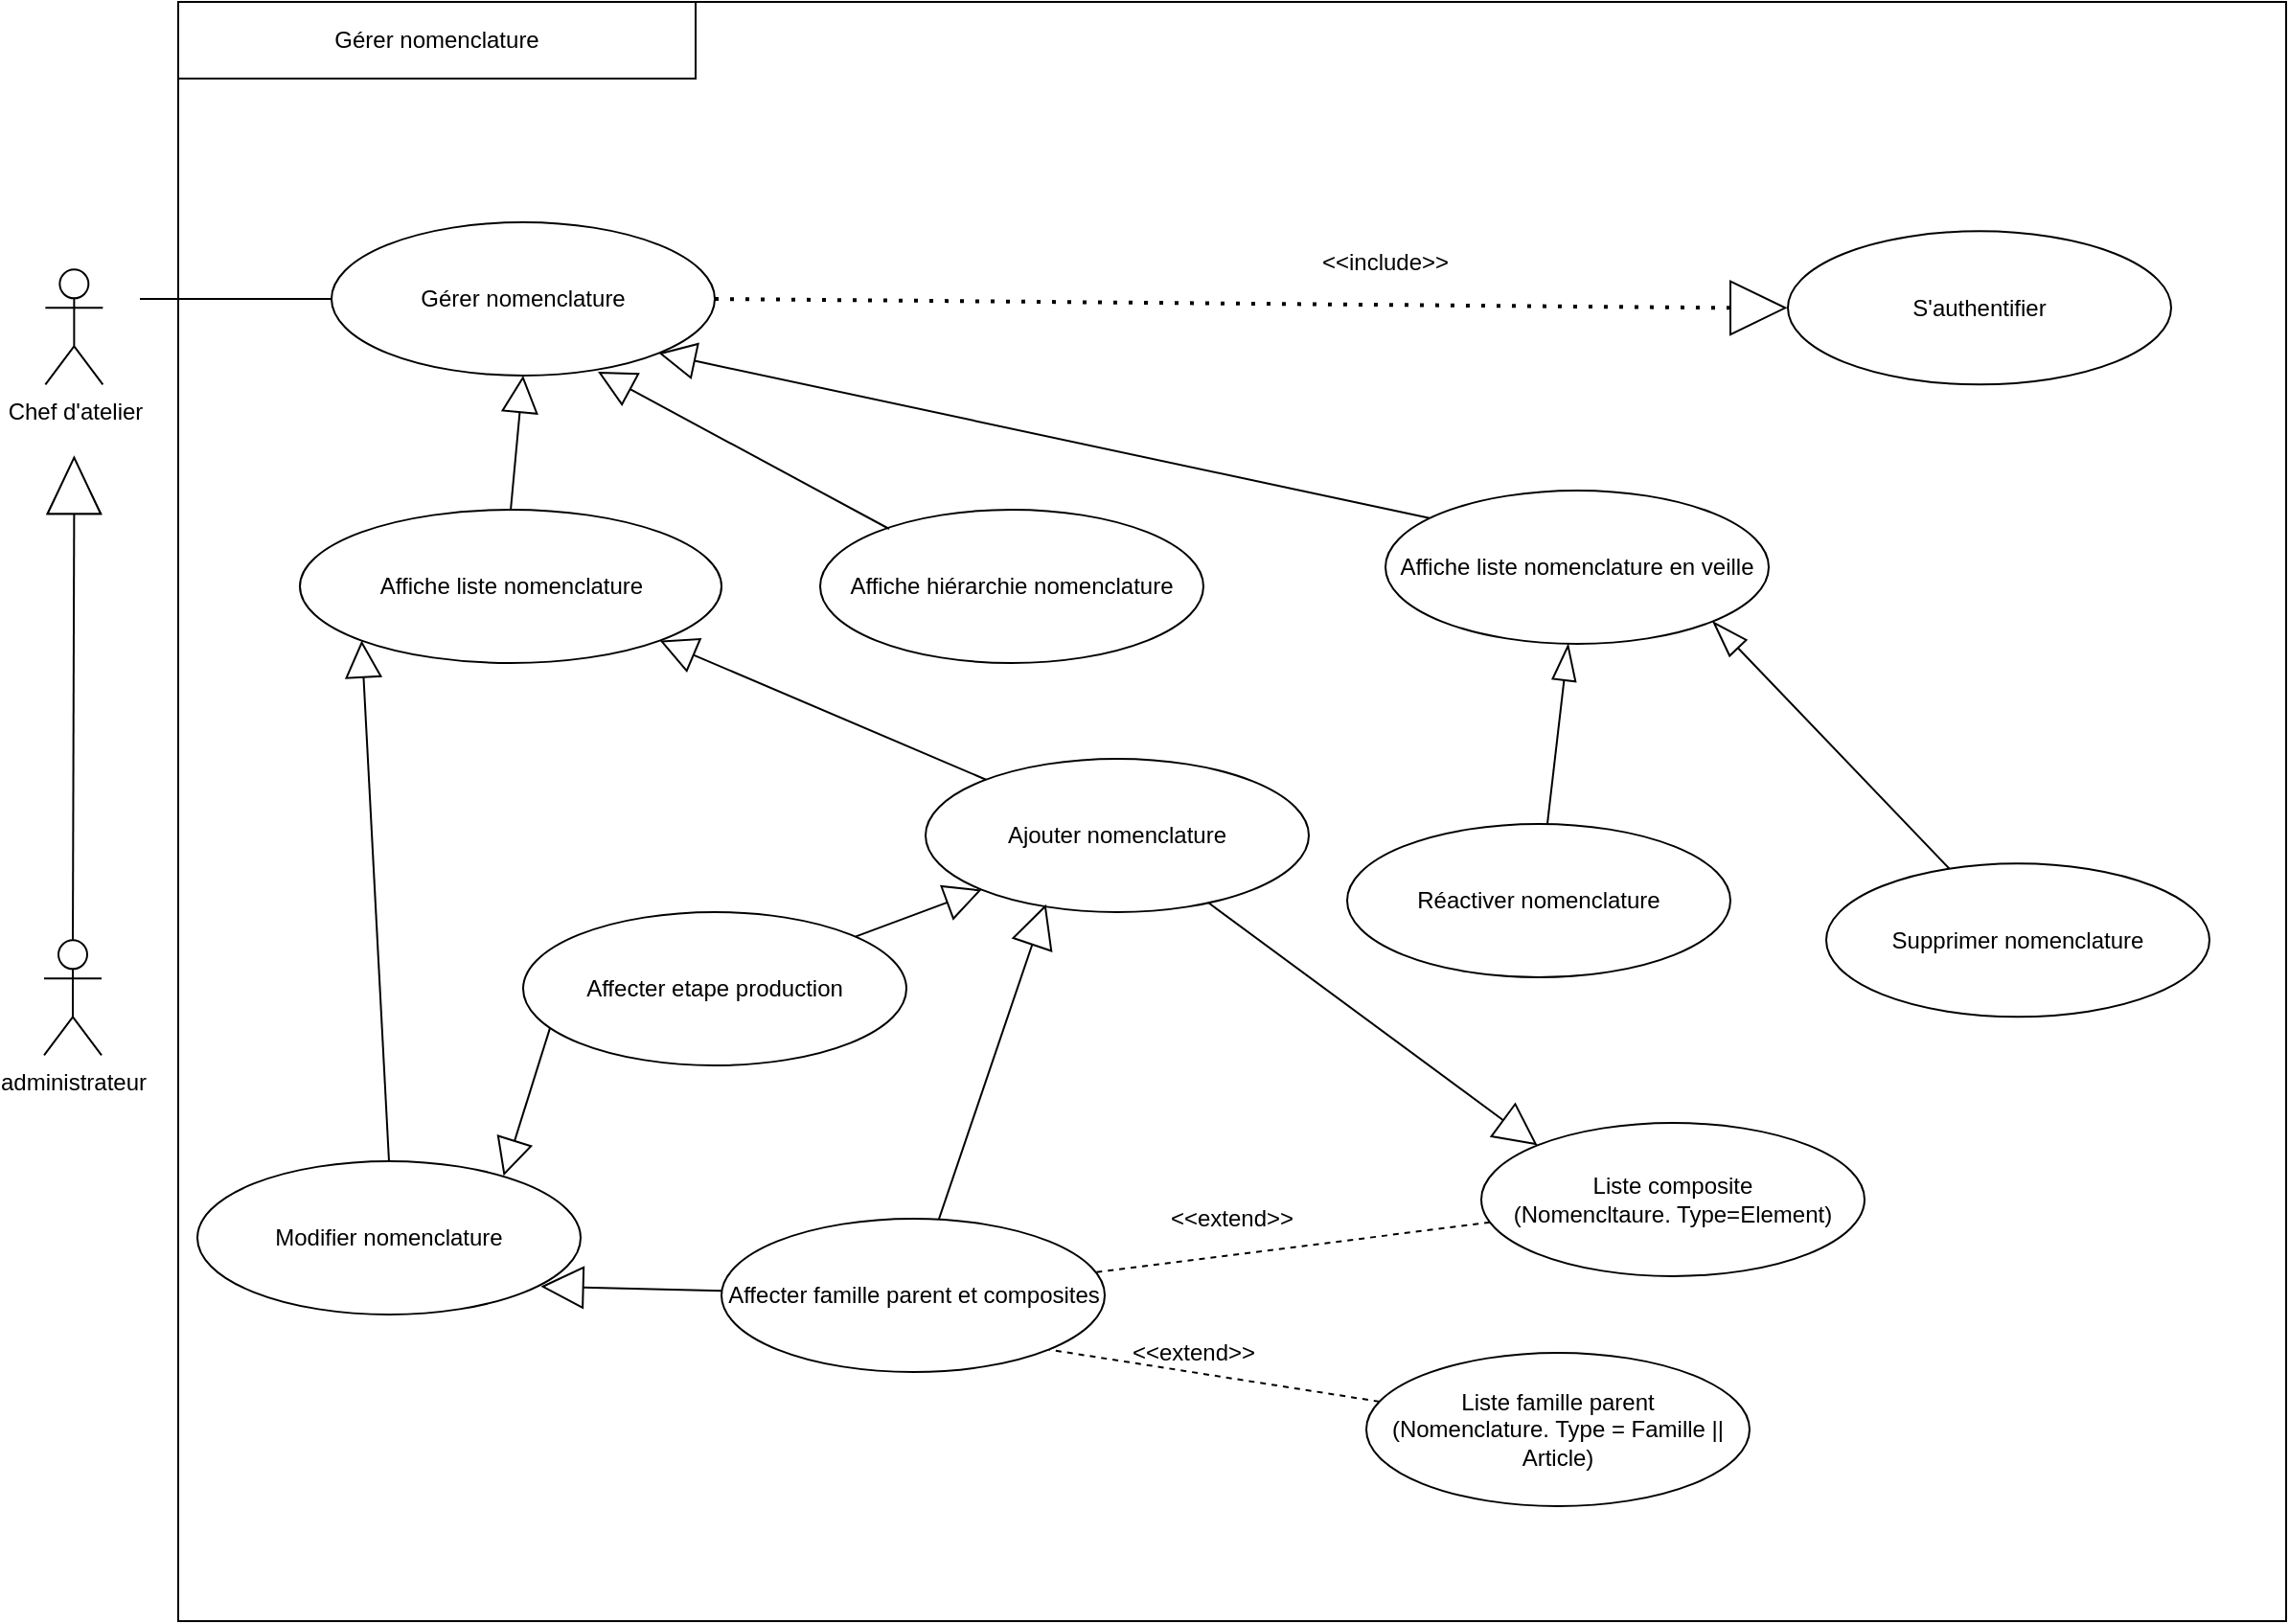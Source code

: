 <mxfile version="21.3.6" type="gitlab">
  <diagram name="Page-1" id="KVWeqL-EI9BCyQa8WPA-">
    <mxGraphModel dx="2449" dy="927" grid="1" gridSize="10" guides="1" tooltips="1" connect="1" arrows="1" fold="1" page="1" pageScale="1" pageWidth="827" pageHeight="1169" math="0" shadow="0">
      <root>
        <mxCell id="0" />
        <mxCell id="1" parent="0" />
        <mxCell id="Gi7Y1uuQ8ngbOhWbNbQB-1" value="" style="rounded=0;whiteSpace=wrap;html=1;" parent="1" vertex="1">
          <mxGeometry x="-70" y="115" width="1100" height="845" as="geometry" />
        </mxCell>
        <mxCell id="Gi7Y1uuQ8ngbOhWbNbQB-2" value="Chef d&#39;atelier" style="shape=umlActor;verticalLabelPosition=bottom;verticalAlign=top;html=1;outlineConnect=0;" parent="1" vertex="1">
          <mxGeometry x="-139.32" y="254.66" width="30" height="60" as="geometry" />
        </mxCell>
        <mxCell id="Gi7Y1uuQ8ngbOhWbNbQB-3" value="administrateur" style="shape=umlActor;verticalLabelPosition=bottom;verticalAlign=top;html=1;outlineConnect=0;" parent="1" vertex="1">
          <mxGeometry x="-140" y="604.66" width="30" height="60" as="geometry" />
        </mxCell>
        <mxCell id="Gi7Y1uuQ8ngbOhWbNbQB-4" value="Gérer nomenclature" style="ellipse;whiteSpace=wrap;html=1;" parent="1" vertex="1">
          <mxGeometry x="10" y="230" width="200" height="80" as="geometry" />
        </mxCell>
        <mxCell id="Gi7Y1uuQ8ngbOhWbNbQB-5" value="" style="endArrow=none;html=1;rounded=0;entryX=0;entryY=0.5;entryDx=0;entryDy=0;" parent="1" target="Gi7Y1uuQ8ngbOhWbNbQB-4" edge="1">
          <mxGeometry width="50" height="50" relative="1" as="geometry">
            <mxPoint x="-90" y="270" as="sourcePoint" />
            <mxPoint x="530" y="560" as="targetPoint" />
          </mxGeometry>
        </mxCell>
        <mxCell id="Gi7Y1uuQ8ngbOhWbNbQB-6" value="S&#39;authentifier" style="ellipse;whiteSpace=wrap;html=1;" parent="1" vertex="1">
          <mxGeometry x="770" y="234.66" width="200" height="80" as="geometry" />
        </mxCell>
        <mxCell id="Gi7Y1uuQ8ngbOhWbNbQB-7" value="Affiche liste nomenclature" style="ellipse;whiteSpace=wrap;html=1;" parent="1" vertex="1">
          <mxGeometry x="-6.49" y="380" width="220" height="80" as="geometry" />
        </mxCell>
        <mxCell id="Gi7Y1uuQ8ngbOhWbNbQB-8" value="" style="triangle;whiteSpace=wrap;html=1;rotation=-90;" parent="1" vertex="1">
          <mxGeometry x="-138.64" y="353.97" width="28.64" height="27.71" as="geometry" />
        </mxCell>
        <mxCell id="Gi7Y1uuQ8ngbOhWbNbQB-9" value="" style="endArrow=none;html=1;rounded=0;exitX=0.5;exitY=0;exitDx=0;exitDy=0;exitPerimeter=0;entryX=0;entryY=0.5;entryDx=0;entryDy=0;" parent="1" source="Gi7Y1uuQ8ngbOhWbNbQB-3" target="Gi7Y1uuQ8ngbOhWbNbQB-8" edge="1">
          <mxGeometry width="50" height="50" relative="1" as="geometry">
            <mxPoint x="260.68" y="414.66" as="sourcePoint" />
            <mxPoint x="310.68" y="364.66" as="targetPoint" />
          </mxGeometry>
        </mxCell>
        <mxCell id="Gi7Y1uuQ8ngbOhWbNbQB-10" value="" style="triangle;whiteSpace=wrap;html=1;rotation=-90;" parent="1" vertex="1">
          <mxGeometry x="-138.98" y="353.63" width="29.32" height="27.71" as="geometry" />
        </mxCell>
        <mxCell id="Gi7Y1uuQ8ngbOhWbNbQB-13" value="Modifier nomenclature" style="ellipse;whiteSpace=wrap;html=1;" parent="1" vertex="1">
          <mxGeometry x="-60" y="720" width="200" height="80" as="geometry" />
        </mxCell>
        <mxCell id="Gi7Y1uuQ8ngbOhWbNbQB-14" value="" style="endArrow=none;dashed=1;html=1;dashPattern=1 3;strokeWidth=2;rounded=0;exitX=1;exitY=0.5;exitDx=0;exitDy=0;entryX=0;entryY=0.5;entryDx=0;entryDy=0;" parent="1" source="Gi7Y1uuQ8ngbOhWbNbQB-4" target="Gi7Y1uuQ8ngbOhWbNbQB-15" edge="1">
          <mxGeometry width="50" height="50" relative="1" as="geometry">
            <mxPoint x="340" y="510" as="sourcePoint" />
            <mxPoint x="390" y="460" as="targetPoint" />
          </mxGeometry>
        </mxCell>
        <mxCell id="Gi7Y1uuQ8ngbOhWbNbQB-15" value="" style="triangle;whiteSpace=wrap;html=1;rotation=0;" parent="1" vertex="1">
          <mxGeometry x="740" y="260.81" width="28.64" height="27.71" as="geometry" />
        </mxCell>
        <mxCell id="Gi7Y1uuQ8ngbOhWbNbQB-16" value="&amp;lt;&amp;lt;include&amp;gt;&amp;gt;" style="text;html=1;strokeColor=none;fillColor=none;align=center;verticalAlign=middle;whiteSpace=wrap;rounded=0;" parent="1" vertex="1">
          <mxGeometry x="540" y="240.81" width="40" height="20" as="geometry" />
        </mxCell>
        <mxCell id="Gi7Y1uuQ8ngbOhWbNbQB-18" value="Gérer nomenclature" style="rounded=0;whiteSpace=wrap;html=1;" parent="1" vertex="1">
          <mxGeometry x="-70" y="115" width="270" height="40" as="geometry" />
        </mxCell>
        <mxCell id="Gi7Y1uuQ8ngbOhWbNbQB-20" value="Affiche hiérarchie nomenclature" style="ellipse;whiteSpace=wrap;html=1;" parent="1" vertex="1">
          <mxGeometry x="265" y="380" width="200" height="80" as="geometry" />
        </mxCell>
        <mxCell id="Gi7Y1uuQ8ngbOhWbNbQB-27" value="Affiche liste nomenclature en veille" style="ellipse;whiteSpace=wrap;html=1;" parent="1" vertex="1">
          <mxGeometry x="560" y="370" width="200" height="80" as="geometry" />
        </mxCell>
        <mxCell id="zloInz4adu0LCWYEcddu-4" style="rounded=0;orthogonalLoop=1;jettySize=auto;html=1;entryX=1;entryY=1;entryDx=0;entryDy=0;endArrow=block;endFill=0;endSize=17;" parent="1" source="Gi7Y1uuQ8ngbOhWbNbQB-31" target="Gi7Y1uuQ8ngbOhWbNbQB-7" edge="1">
          <mxGeometry relative="1" as="geometry" />
        </mxCell>
        <mxCell id="KQuSro2hSxSw8wbN8FYF-13" style="rounded=0;orthogonalLoop=1;jettySize=auto;html=1;entryX=0;entryY=0;entryDx=0;entryDy=0;endArrow=block;endFill=0;endSize=20;" edge="1" parent="1" source="Gi7Y1uuQ8ngbOhWbNbQB-31" target="KQuSro2hSxSw8wbN8FYF-2">
          <mxGeometry relative="1" as="geometry" />
        </mxCell>
        <mxCell id="Gi7Y1uuQ8ngbOhWbNbQB-31" value="Ajouter nomenclature" style="ellipse;whiteSpace=wrap;html=1;" parent="1" vertex="1">
          <mxGeometry x="320" y="510" width="200" height="80" as="geometry" />
        </mxCell>
        <mxCell id="KQuSro2hSxSw8wbN8FYF-6" style="rounded=0;orthogonalLoop=1;jettySize=auto;html=1;entryX=1;entryY=1;entryDx=0;entryDy=0;dashed=1;endSize=9;endArrow=none;endFill=0;" edge="1" parent="1" source="Gi7Y1uuQ8ngbOhWbNbQB-37" target="KQuSro2hSxSw8wbN8FYF-4">
          <mxGeometry relative="1" as="geometry" />
        </mxCell>
        <mxCell id="Gi7Y1uuQ8ngbOhWbNbQB-37" value="Liste famille parent&lt;br&gt;(Nomenclature. Type = Famille || Article)" style="ellipse;whiteSpace=wrap;html=1;" parent="1" vertex="1">
          <mxGeometry x="550" y="820" width="200" height="80" as="geometry" />
        </mxCell>
        <mxCell id="zloInz4adu0LCWYEcddu-8" style="rounded=0;orthogonalLoop=1;jettySize=auto;html=1;endArrow=blockThin;endFill=0;endSize=17;" parent="1" source="Gi7Y1uuQ8ngbOhWbNbQB-46" target="Gi7Y1uuQ8ngbOhWbNbQB-27" edge="1">
          <mxGeometry relative="1" as="geometry" />
        </mxCell>
        <mxCell id="Gi7Y1uuQ8ngbOhWbNbQB-46" value="Réactiver nomenclature" style="ellipse;whiteSpace=wrap;html=1;" parent="1" vertex="1">
          <mxGeometry x="540" y="544" width="200" height="80" as="geometry" />
        </mxCell>
        <mxCell id="zloInz4adu0LCWYEcddu-9" style="rounded=0;orthogonalLoop=1;jettySize=auto;html=1;entryX=1;entryY=1;entryDx=0;entryDy=0;endArrow=blockThin;endFill=0;endSize=17;" parent="1" source="Gi7Y1uuQ8ngbOhWbNbQB-50" target="Gi7Y1uuQ8ngbOhWbNbQB-27" edge="1">
          <mxGeometry relative="1" as="geometry" />
        </mxCell>
        <mxCell id="Gi7Y1uuQ8ngbOhWbNbQB-50" value="Supprimer nomenclature" style="ellipse;whiteSpace=wrap;html=1;" parent="1" vertex="1">
          <mxGeometry x="790" y="564.66" width="200" height="80" as="geometry" />
        </mxCell>
        <mxCell id="zloInz4adu0LCWYEcddu-17" style="rounded=0;orthogonalLoop=1;jettySize=auto;html=1;endSize=17;endArrow=block;endFill=0;entryX=0;entryY=1;entryDx=0;entryDy=0;" parent="1" source="zloInz4adu0LCWYEcddu-3" target="Gi7Y1uuQ8ngbOhWbNbQB-31" edge="1">
          <mxGeometry relative="1" as="geometry" />
        </mxCell>
        <mxCell id="zloInz4adu0LCWYEcddu-18" style="rounded=0;orthogonalLoop=1;jettySize=auto;html=1;exitX=0;exitY=0;exitDx=0;exitDy=0;endSize=17;endArrow=block;endFill=0;entryX=0.799;entryY=0.096;entryDx=0;entryDy=0;entryPerimeter=0;" parent="1" source="zloInz4adu0LCWYEcddu-3" target="Gi7Y1uuQ8ngbOhWbNbQB-13" edge="1">
          <mxGeometry relative="1" as="geometry" />
        </mxCell>
        <mxCell id="zloInz4adu0LCWYEcddu-3" value="Affecter etape production" style="ellipse;whiteSpace=wrap;html=1;" parent="1" vertex="1">
          <mxGeometry x="110" y="590" width="200" height="80" as="geometry" />
        </mxCell>
        <mxCell id="zloInz4adu0LCWYEcddu-5" style="rounded=0;orthogonalLoop=1;jettySize=auto;html=1;entryX=0;entryY=1;entryDx=0;entryDy=0;endArrow=block;endFill=0;endSize=17;exitX=0.5;exitY=0;exitDx=0;exitDy=0;" parent="1" source="Gi7Y1uuQ8ngbOhWbNbQB-13" target="Gi7Y1uuQ8ngbOhWbNbQB-7" edge="1">
          <mxGeometry relative="1" as="geometry">
            <mxPoint x="501" y="680" as="sourcePoint" />
            <mxPoint x="191" y="458" as="targetPoint" />
          </mxGeometry>
        </mxCell>
        <mxCell id="zloInz4adu0LCWYEcddu-6" style="rounded=0;orthogonalLoop=1;jettySize=auto;html=1;entryX=0.695;entryY=0.975;entryDx=0;entryDy=0;endArrow=block;endFill=0;endSize=17;exitX=0.18;exitY=0.125;exitDx=0;exitDy=0;exitPerimeter=0;entryPerimeter=0;" parent="1" source="Gi7Y1uuQ8ngbOhWbNbQB-20" target="Gi7Y1uuQ8ngbOhWbNbQB-4" edge="1">
          <mxGeometry relative="1" as="geometry">
            <mxPoint x="501" y="680" as="sourcePoint" />
            <mxPoint x="191" y="458" as="targetPoint" />
          </mxGeometry>
        </mxCell>
        <mxCell id="zloInz4adu0LCWYEcddu-7" style="rounded=0;orthogonalLoop=1;jettySize=auto;html=1;entryX=1;entryY=1;entryDx=0;entryDy=0;endArrow=block;endFill=0;endSize=17;exitX=0.115;exitY=0.18;exitDx=0;exitDy=0;exitPerimeter=0;" parent="1" source="Gi7Y1uuQ8ngbOhWbNbQB-27" target="Gi7Y1uuQ8ngbOhWbNbQB-4" edge="1">
          <mxGeometry relative="1" as="geometry">
            <mxPoint x="511" y="690" as="sourcePoint" />
            <mxPoint x="201" y="468" as="targetPoint" />
          </mxGeometry>
        </mxCell>
        <mxCell id="zloInz4adu0LCWYEcddu-12" value="&amp;lt;&amp;lt;extend&amp;gt;&amp;gt;" style="text;html=1;strokeColor=none;fillColor=none;align=center;verticalAlign=middle;whiteSpace=wrap;rounded=0;" parent="1" vertex="1">
          <mxGeometry x="460" y="740.0" width="40" height="20" as="geometry" />
        </mxCell>
        <mxCell id="zloInz4adu0LCWYEcddu-15" style="rounded=0;orthogonalLoop=1;jettySize=auto;html=1;entryX=0.5;entryY=1;entryDx=0;entryDy=0;endArrow=block;endFill=0;endSize=17;exitX=0.5;exitY=0;exitDx=0;exitDy=0;" parent="1" source="Gi7Y1uuQ8ngbOhWbNbQB-7" target="Gi7Y1uuQ8ngbOhWbNbQB-4" edge="1">
          <mxGeometry relative="1" as="geometry">
            <mxPoint x="311" y="400" as="sourcePoint" />
            <mxPoint x="120" y="320" as="targetPoint" />
          </mxGeometry>
        </mxCell>
        <mxCell id="KQuSro2hSxSw8wbN8FYF-5" style="rounded=0;orthogonalLoop=1;jettySize=auto;html=1;endArrow=none;endFill=0;dashed=1;endSize=9;" edge="1" parent="1" source="KQuSro2hSxSw8wbN8FYF-2" target="KQuSro2hSxSw8wbN8FYF-4">
          <mxGeometry relative="1" as="geometry" />
        </mxCell>
        <mxCell id="KQuSro2hSxSw8wbN8FYF-2" value="Liste composite&lt;br&gt;(Nomencltaure. Type=Element)" style="ellipse;whiteSpace=wrap;html=1;" vertex="1" parent="1">
          <mxGeometry x="610" y="700" width="200" height="80" as="geometry" />
        </mxCell>
        <mxCell id="KQuSro2hSxSw8wbN8FYF-10" style="rounded=0;orthogonalLoop=1;jettySize=auto;html=1;entryX=0.896;entryY=0.817;entryDx=0;entryDy=0;entryPerimeter=0;endArrow=block;endFill=0;endSize=20;" edge="1" parent="1" source="KQuSro2hSxSw8wbN8FYF-4" target="Gi7Y1uuQ8ngbOhWbNbQB-13">
          <mxGeometry relative="1" as="geometry" />
        </mxCell>
        <mxCell id="KQuSro2hSxSw8wbN8FYF-4" value="Affecter famille parent et composites" style="ellipse;whiteSpace=wrap;html=1;" vertex="1" parent="1">
          <mxGeometry x="213.51" y="750" width="200" height="80" as="geometry" />
        </mxCell>
        <mxCell id="KQuSro2hSxSw8wbN8FYF-11" style="rounded=0;orthogonalLoop=1;jettySize=auto;html=1;entryX=0.314;entryY=0.949;entryDx=0;entryDy=0;entryPerimeter=0;endArrow=block;endFill=0;endSize=20;" edge="1" parent="1" source="KQuSro2hSxSw8wbN8FYF-4" target="Gi7Y1uuQ8ngbOhWbNbQB-31">
          <mxGeometry relative="1" as="geometry">
            <mxPoint x="224" y="782" as="sourcePoint" />
            <mxPoint x="129" y="785" as="targetPoint" />
          </mxGeometry>
        </mxCell>
        <mxCell id="KQuSro2hSxSw8wbN8FYF-12" value="&amp;lt;&amp;lt;extend&amp;gt;&amp;gt;" style="text;html=1;strokeColor=none;fillColor=none;align=center;verticalAlign=middle;whiteSpace=wrap;rounded=0;" vertex="1" parent="1">
          <mxGeometry x="440" y="810.0" width="40" height="20" as="geometry" />
        </mxCell>
      </root>
    </mxGraphModel>
  </diagram>
</mxfile>
